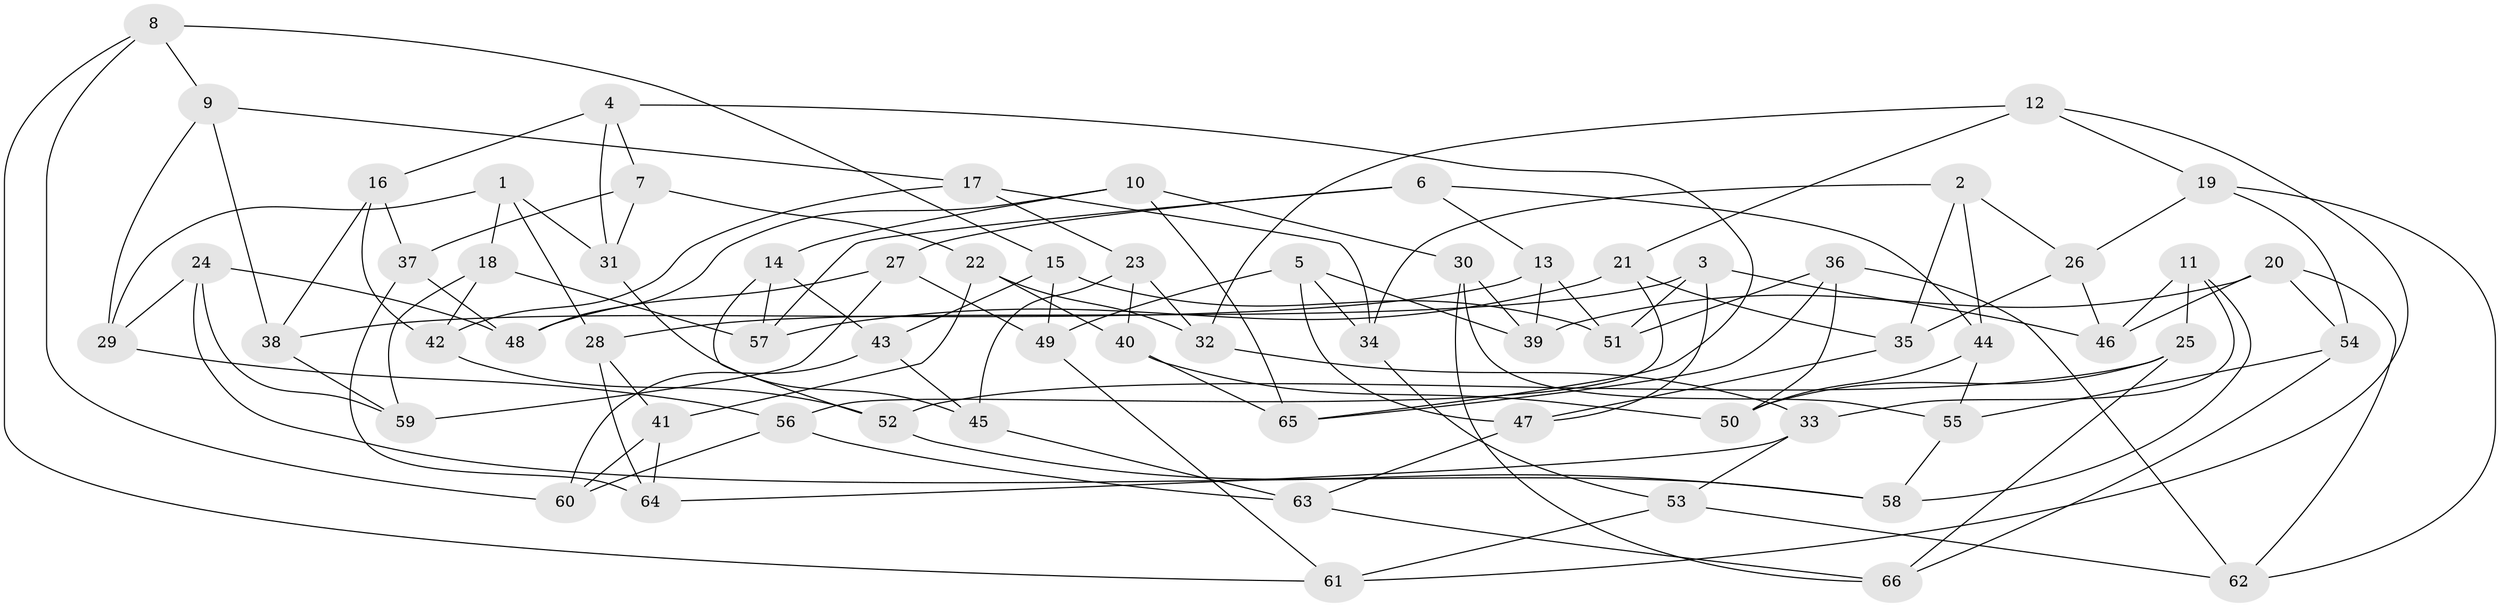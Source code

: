 // coarse degree distribution, {3: 0.15384615384615385, 4: 0.5897435897435898, 5: 0.10256410256410256, 7: 0.02564102564102564, 9: 0.02564102564102564, 8: 0.02564102564102564, 10: 0.02564102564102564, 6: 0.05128205128205128}
// Generated by graph-tools (version 1.1) at 2025/03/03/04/25 22:03:44]
// undirected, 66 vertices, 132 edges
graph export_dot {
graph [start="1"]
  node [color=gray90,style=filled];
  1;
  2;
  3;
  4;
  5;
  6;
  7;
  8;
  9;
  10;
  11;
  12;
  13;
  14;
  15;
  16;
  17;
  18;
  19;
  20;
  21;
  22;
  23;
  24;
  25;
  26;
  27;
  28;
  29;
  30;
  31;
  32;
  33;
  34;
  35;
  36;
  37;
  38;
  39;
  40;
  41;
  42;
  43;
  44;
  45;
  46;
  47;
  48;
  49;
  50;
  51;
  52;
  53;
  54;
  55;
  56;
  57;
  58;
  59;
  60;
  61;
  62;
  63;
  64;
  65;
  66;
  1 -- 29;
  1 -- 31;
  1 -- 18;
  1 -- 28;
  2 -- 34;
  2 -- 35;
  2 -- 44;
  2 -- 26;
  3 -- 46;
  3 -- 51;
  3 -- 28;
  3 -- 47;
  4 -- 65;
  4 -- 31;
  4 -- 16;
  4 -- 7;
  5 -- 39;
  5 -- 47;
  5 -- 49;
  5 -- 34;
  6 -- 13;
  6 -- 44;
  6 -- 57;
  6 -- 27;
  7 -- 22;
  7 -- 31;
  7 -- 37;
  8 -- 60;
  8 -- 15;
  8 -- 9;
  8 -- 61;
  9 -- 38;
  9 -- 17;
  9 -- 29;
  10 -- 14;
  10 -- 30;
  10 -- 48;
  10 -- 65;
  11 -- 58;
  11 -- 46;
  11 -- 33;
  11 -- 25;
  12 -- 32;
  12 -- 61;
  12 -- 19;
  12 -- 21;
  13 -- 39;
  13 -- 51;
  13 -- 38;
  14 -- 57;
  14 -- 43;
  14 -- 52;
  15 -- 51;
  15 -- 49;
  15 -- 43;
  16 -- 38;
  16 -- 37;
  16 -- 42;
  17 -- 34;
  17 -- 42;
  17 -- 23;
  18 -- 57;
  18 -- 42;
  18 -- 59;
  19 -- 54;
  19 -- 26;
  19 -- 62;
  20 -- 39;
  20 -- 46;
  20 -- 54;
  20 -- 62;
  21 -- 57;
  21 -- 56;
  21 -- 35;
  22 -- 41;
  22 -- 40;
  22 -- 32;
  23 -- 40;
  23 -- 45;
  23 -- 32;
  24 -- 58;
  24 -- 29;
  24 -- 59;
  24 -- 48;
  25 -- 52;
  25 -- 66;
  25 -- 50;
  26 -- 46;
  26 -- 35;
  27 -- 48;
  27 -- 59;
  27 -- 49;
  28 -- 41;
  28 -- 64;
  29 -- 56;
  30 -- 66;
  30 -- 39;
  30 -- 55;
  31 -- 45;
  32 -- 33;
  33 -- 64;
  33 -- 53;
  34 -- 53;
  35 -- 47;
  36 -- 65;
  36 -- 62;
  36 -- 50;
  36 -- 51;
  37 -- 48;
  37 -- 64;
  38 -- 59;
  40 -- 65;
  40 -- 50;
  41 -- 64;
  41 -- 60;
  42 -- 52;
  43 -- 60;
  43 -- 45;
  44 -- 55;
  44 -- 50;
  45 -- 63;
  47 -- 63;
  49 -- 61;
  52 -- 58;
  53 -- 61;
  53 -- 62;
  54 -- 66;
  54 -- 55;
  55 -- 58;
  56 -- 60;
  56 -- 63;
  63 -- 66;
}
